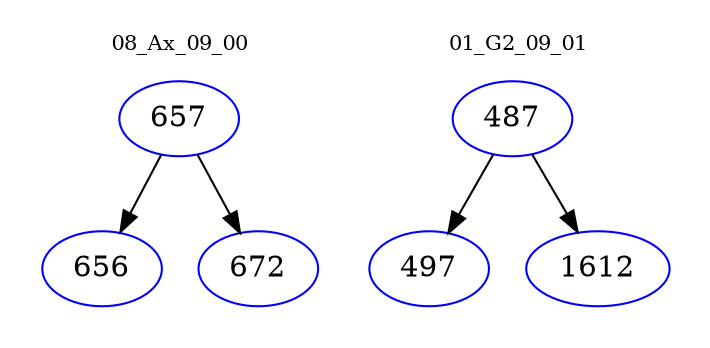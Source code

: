 digraph{
subgraph cluster_0 {
color = white
label = "08_Ax_09_00";
fontsize=10;
T0_657 [label="657", color="blue"]
T0_657 -> T0_656 [color="black"]
T0_656 [label="656", color="blue"]
T0_657 -> T0_672 [color="black"]
T0_672 [label="672", color="blue"]
}
subgraph cluster_1 {
color = white
label = "01_G2_09_01";
fontsize=10;
T1_487 [label="487", color="blue"]
T1_487 -> T1_497 [color="black"]
T1_497 [label="497", color="blue"]
T1_487 -> T1_1612 [color="black"]
T1_1612 [label="1612", color="blue"]
}
}
